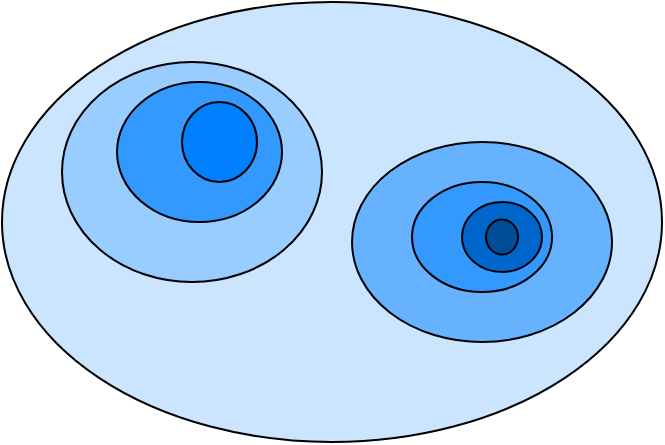 <mxfile version="26.2.12">
  <diagram name="第 1 页" id="7cwRjvhEC5BrIwOgkhqA">
    <mxGraphModel dx="523" dy="343" grid="1" gridSize="10" guides="1" tooltips="1" connect="1" arrows="1" fold="1" page="1" pageScale="1" pageWidth="827" pageHeight="1169" math="0" shadow="0">
      <root>
        <mxCell id="0" />
        <mxCell id="1" parent="0" />
        <mxCell id="bgVyCXlUhRMSVjyGg1Y9-1" value="" style="ellipse;whiteSpace=wrap;html=1;fillColor=#CCE5FF;strokeColor=#000000;" vertex="1" parent="1">
          <mxGeometry x="130" y="100" width="330" height="220" as="geometry" />
        </mxCell>
        <mxCell id="bgVyCXlUhRMSVjyGg1Y9-2" value="" style="ellipse;whiteSpace=wrap;html=1;fillColor=#99CCFF;strokeColor=#000000;" vertex="1" parent="1">
          <mxGeometry x="160" y="130" width="130" height="110" as="geometry" />
        </mxCell>
        <mxCell id="bgVyCXlUhRMSVjyGg1Y9-3" value="" style="ellipse;whiteSpace=wrap;html=1;fillColor=#3399FF;" vertex="1" parent="1">
          <mxGeometry x="187.51" y="140" width="82.49" height="70" as="geometry" />
        </mxCell>
        <mxCell id="bgVyCXlUhRMSVjyGg1Y9-4" value="" style="ellipse;whiteSpace=wrap;html=1;fillColor=#66B2FF;" vertex="1" parent="1">
          <mxGeometry x="305.01" y="170" width="130" height="100" as="geometry" />
        </mxCell>
        <mxCell id="bgVyCXlUhRMSVjyGg1Y9-6" value="" style="ellipse;whiteSpace=wrap;html=1;fillColor=#3399FF;" vertex="1" parent="1">
          <mxGeometry x="335.01" y="190" width="70" height="55" as="geometry" />
        </mxCell>
        <mxCell id="bgVyCXlUhRMSVjyGg1Y9-5" value="" style="ellipse;whiteSpace=wrap;html=1;fillColor=#0066CC;" vertex="1" parent="1">
          <mxGeometry x="360" y="200" width="40" height="35" as="geometry" />
        </mxCell>
        <mxCell id="bgVyCXlUhRMSVjyGg1Y9-7" value="" style="ellipse;whiteSpace=wrap;html=1;fillColor=#007FFF;" vertex="1" parent="1">
          <mxGeometry x="220" y="150" width="37.49" height="40" as="geometry" />
        </mxCell>
        <mxCell id="bgVyCXlUhRMSVjyGg1Y9-8" value="" style="ellipse;whiteSpace=wrap;html=1;fillColor=#004C99;" vertex="1" parent="1">
          <mxGeometry x="372" y="208.75" width="16" height="17.5" as="geometry" />
        </mxCell>
      </root>
    </mxGraphModel>
  </diagram>
</mxfile>
